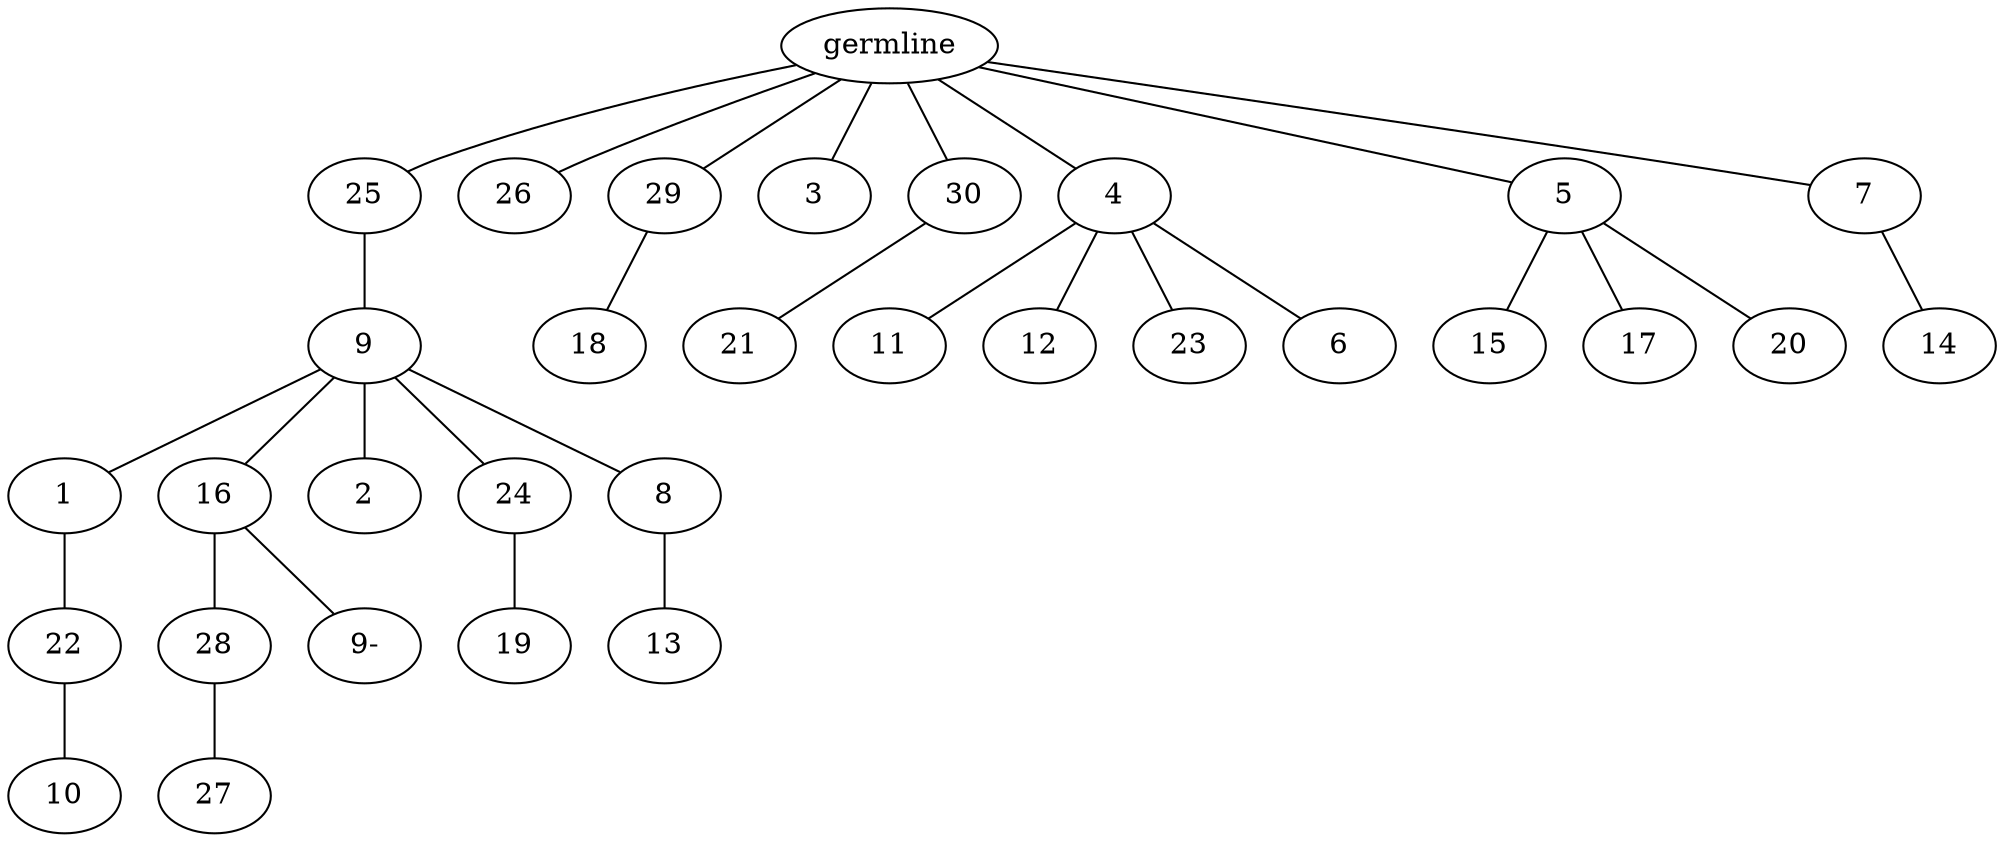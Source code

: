 graph tree {
    "139788367937440" [label="germline"];
    "139788367944288" [label="25"];
    "139788367944960" [label="9"];
    "139788367945440" [label="1"];
    "139788367945936" [label="22"];
    "139788367946368" [label="10"];
    "139788367945536" [label="16"];
    "139788367946704" [label="28"];
    "139788367947232" [label="27"];
    "139788367953152" [label="9-"];
    "139788367946464" [label="2"];
    "139788367945840" [label="24"];
    "139788367947952" [label="19"];
    "139788367948192" [label="8"];
    "139788367948768" [label="13"];
    "139788367944816" [label="26"];
    "139788367944480" [label="29"];
    "139788367949104" [label="18"];
    "139788367949248" [label="3"];
    "139788367948672" [label="30"];
    "139788367950176" [label="21"];
    "139788367949776" [label="4"];
    "139788367950848" [label="11"];
    "139788367950992" [label="12"];
    "139788367951136" [label="23"];
    "139788367951568" [label="6"];
    "139788367950224" [label="5"];
    "139788367952240" [label="15"];
    "139788367952432" [label="17"];
    "139788367952576" [label="20"];
    "139788367952000" [label="7"];
    "139788367953392" [label="14"];
    "139788367937440" -- "139788367944288";
    "139788367937440" -- "139788367944816";
    "139788367937440" -- "139788367944480";
    "139788367937440" -- "139788367949248";
    "139788367937440" -- "139788367948672";
    "139788367937440" -- "139788367949776";
    "139788367937440" -- "139788367950224";
    "139788367937440" -- "139788367952000";
    "139788367944288" -- "139788367944960";
    "139788367944960" -- "139788367945440";
    "139788367944960" -- "139788367945536";
    "139788367944960" -- "139788367946464";
    "139788367944960" -- "139788367945840";
    "139788367944960" -- "139788367948192";
    "139788367945440" -- "139788367945936";
    "139788367945936" -- "139788367946368";
    "139788367945536" -- "139788367946704";
    "139788367945536" -- "139788367953152";
    "139788367946704" -- "139788367947232";
    "139788367945840" -- "139788367947952";
    "139788367948192" -- "139788367948768";
    "139788367944480" -- "139788367949104";
    "139788367948672" -- "139788367950176";
    "139788367949776" -- "139788367950848";
    "139788367949776" -- "139788367950992";
    "139788367949776" -- "139788367951136";
    "139788367949776" -- "139788367951568";
    "139788367950224" -- "139788367952240";
    "139788367950224" -- "139788367952432";
    "139788367950224" -- "139788367952576";
    "139788367952000" -- "139788367953392";
}
